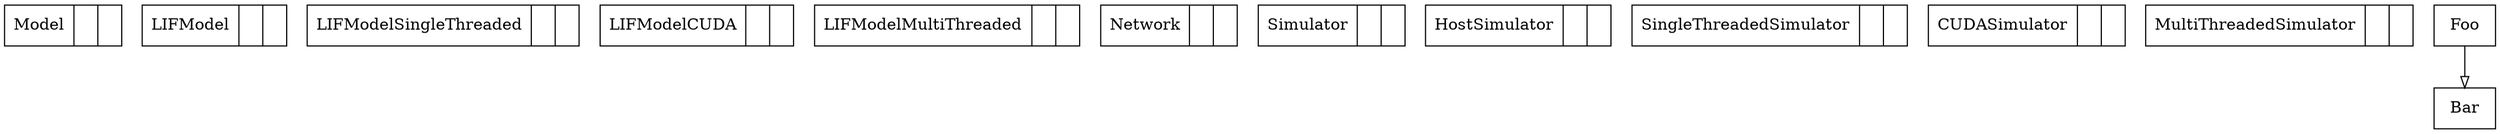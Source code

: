 digraph {

	node [
		shape = "record"
	]

//##############################################################################
// Model Classes
//##############################################################################
	Model [
		label = "Model" +
				"|" +
				"" +
				"|" +
				""
	];
	LIFModel [
		label = "LIFModel" +
				"|" +
				"|"
	];
	
	LIFModelSingleThreaded [
		label = "LIFModelSingleThreaded" +
				"|" +
				"|"
	];

	LIFModelCUDA [
		label = "LIFModelCUDA" +
				"|" +
				"|"
	];

	LIFModelMultiThreaded [
		label = "LIFModelMultiThreaded" +
				"|" +
				"|"
	];

//#############################################################################
// Network Classes
//#############################################################################
	Network [
		label = "Network" +
				"|" +
				"" +
				"|" +
				""
	];


//#############################################################################
// Simulator Classes
//#############################################################################
	Simulator [
		label = "Simulator" +
				"|" +
				"" +
				"|" +
				""
	];

	HostSimulator [
		label = "HostSimulator" +
				"|" +
				"" +
				"|" +
				""
	];
	
	SingleThreadedSimulator [
		label = "SingleThreadedSimulator" +
				"|" +
				"" +
				"|" +
				""
	];

	CUDASimulator [
		label = "CUDASimulator" +
				"|" +
				"" +
				"|" +
				""
	];


	MultiThreadedSimulator [
		label = "MultiThreadedSimulator " +
				"|" +
				"" +
				"|" +
				""
	];

	Foo -> Bar [arrowhead=empty];
	
}
